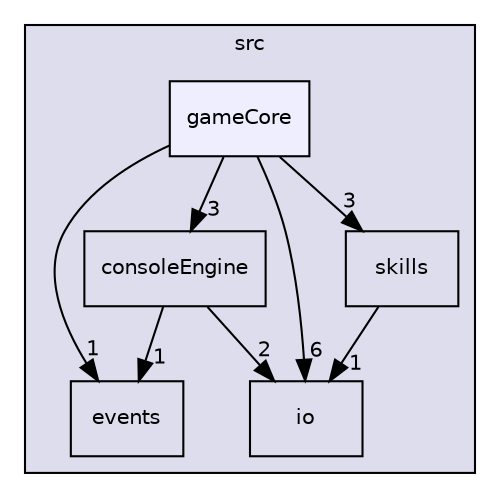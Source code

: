 digraph "src/gameCore" {
  compound=true
  node [ fontsize="10", fontname="Helvetica"];
  edge [ labelfontsize="10", labelfontname="Helvetica"];
  subgraph clusterdir_68267d1309a1af8e8297ef4c3efbcdba {
    graph [ bgcolor="#ddddee", pencolor="black", label="src" fontname="Helvetica", fontsize="10", URL="dir_68267d1309a1af8e8297ef4c3efbcdba.html"]
  dir_14e1e259e8275dc0c459acef3bbf05ae [shape=box label="events" URL="dir_14e1e259e8275dc0c459acef3bbf05ae.html"];
  dir_5a265d8a0feef7fed69ba92aa1265b3e [shape=box label="consoleEngine" URL="dir_5a265d8a0feef7fed69ba92aa1265b3e.html"];
  dir_c184e51c84f2c3f0345bbc8a0d75d3e1 [shape=box label="io" URL="dir_c184e51c84f2c3f0345bbc8a0d75d3e1.html"];
  dir_d702b1830c517f66a168af5170d68148 [shape=box label="skills" URL="dir_d702b1830c517f66a168af5170d68148.html"];
  dir_6f4c0978ff3438ba88815611a39f4c2d [shape=box, label="gameCore", style="filled", fillcolor="#eeeeff", pencolor="black", URL="dir_6f4c0978ff3438ba88815611a39f4c2d.html"];
  }
  dir_6f4c0978ff3438ba88815611a39f4c2d->dir_14e1e259e8275dc0c459acef3bbf05ae [headlabel="1", labeldistance=1.5 headhref="dir_000003_000002.html"];
  dir_6f4c0978ff3438ba88815611a39f4c2d->dir_5a265d8a0feef7fed69ba92aa1265b3e [headlabel="3", labeldistance=1.5 headhref="dir_000003_000001.html"];
  dir_6f4c0978ff3438ba88815611a39f4c2d->dir_c184e51c84f2c3f0345bbc8a0d75d3e1 [headlabel="6", labeldistance=1.5 headhref="dir_000003_000004.html"];
  dir_6f4c0978ff3438ba88815611a39f4c2d->dir_d702b1830c517f66a168af5170d68148 [headlabel="3", labeldistance=1.5 headhref="dir_000003_000006.html"];
  dir_5a265d8a0feef7fed69ba92aa1265b3e->dir_14e1e259e8275dc0c459acef3bbf05ae [headlabel="1", labeldistance=1.5 headhref="dir_000001_000002.html"];
  dir_5a265d8a0feef7fed69ba92aa1265b3e->dir_c184e51c84f2c3f0345bbc8a0d75d3e1 [headlabel="2", labeldistance=1.5 headhref="dir_000001_000004.html"];
  dir_d702b1830c517f66a168af5170d68148->dir_c184e51c84f2c3f0345bbc8a0d75d3e1 [headlabel="1", labeldistance=1.5 headhref="dir_000006_000004.html"];
}
